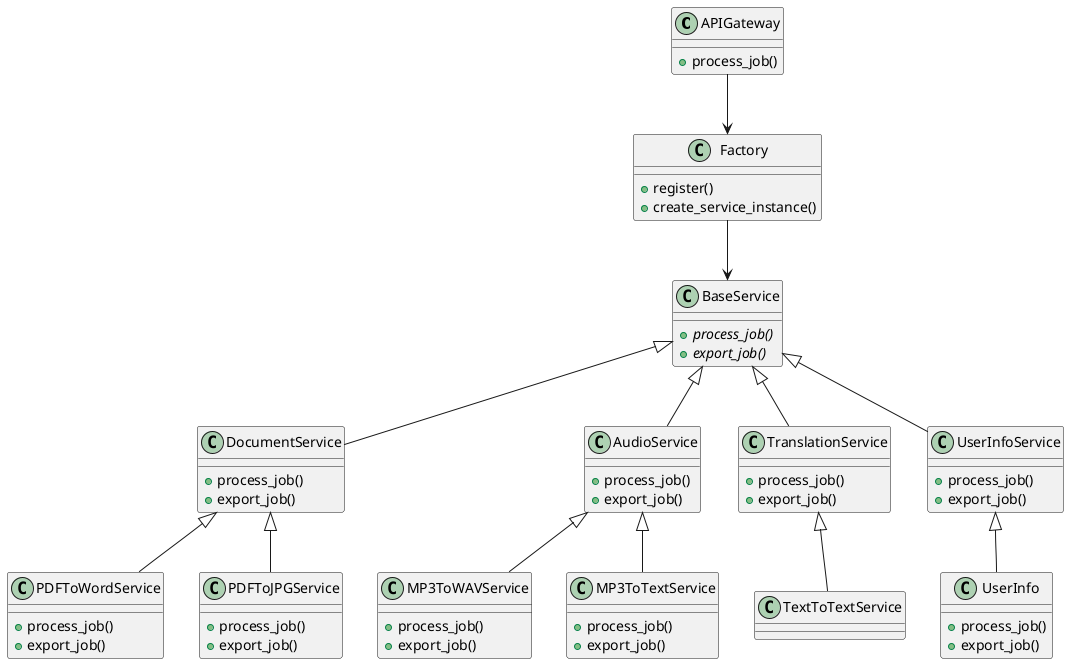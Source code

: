 @startuml Class Diagram

class APIGateway {
  + process_job()
}

class Factory {
  + register()
  + create_service_instance()
}

class BaseService {
  {abstract} + process_job()
  {abstract} + export_job()
}

class DocumentService {
  + process_job()
  + export_job()
}

class AudioService {
  + process_job()
  + export_job()
}

class TranslationService {
  + process_job()
  + export_job()
}

class UserInfoService {
  + process_job()
  + export_job()
}

class PDFToWordService {
  + process_job()
  + export_job()
}

class PDFToJPGService {
  + process_job()
  + export_job()
}

class MP3ToWAVService {
  + process_job()
  + export_job()
}

class MP3ToTextService {
  + process_job()
  + export_job()
}

class UserInfo {
  + process_job()
  + export_job()
}

APIGateway --> Factory
Factory --> BaseService
BaseService <|-- DocumentService
BaseService <|-- AudioService
BaseService <|-- TranslationService
BaseService <|-- UserInfoService
DocumentService <|-- PDFToWordService
DocumentService <|-- PDFToJPGService
AudioService <|-- MP3ToWAVService
AudioService <|-- MP3ToTextService
TranslationService <|-- TextToTextService
UserInfoService <|-- UserInfo

@enduml
